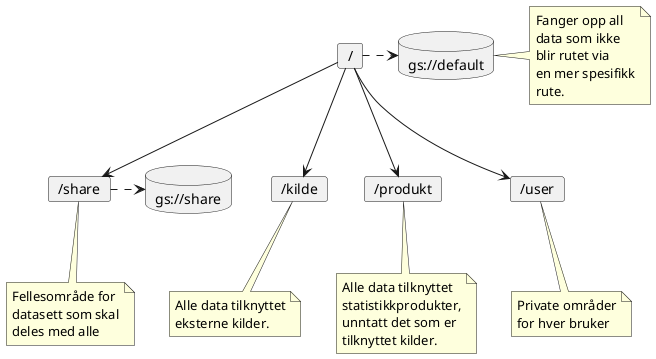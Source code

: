 @startuml

card "/" as root
database default_bucket [
    gs://default
]
root .> default_bucket
note right of default_bucket
    Fanger opp all
    data som ikke
    blir rutet via
    en mer spesifikk
    rute.
end note

card "/kilde" as kilde
root --> kilde
note bottom of kilde
    Alle data tilknyttet
    eksterne kilder.
end note

card "/produkt" as produkt
root --> produkt
note bottom of produkt
    Alle data tilknyttet
    statistikkprodukter,
    unntatt det som er
    tilknyttet kilder.
end note

card "/share" as share
root --> share
note bottom of share
    Fellesområde for
    datasett som skal
    deles med alle
end note
database share_bucket [
    gs://share
]
share .> share_bucket

card "/user" as user
root --> user
note bottom of user
    Private områder
    for hver bruker
end note

@enduml